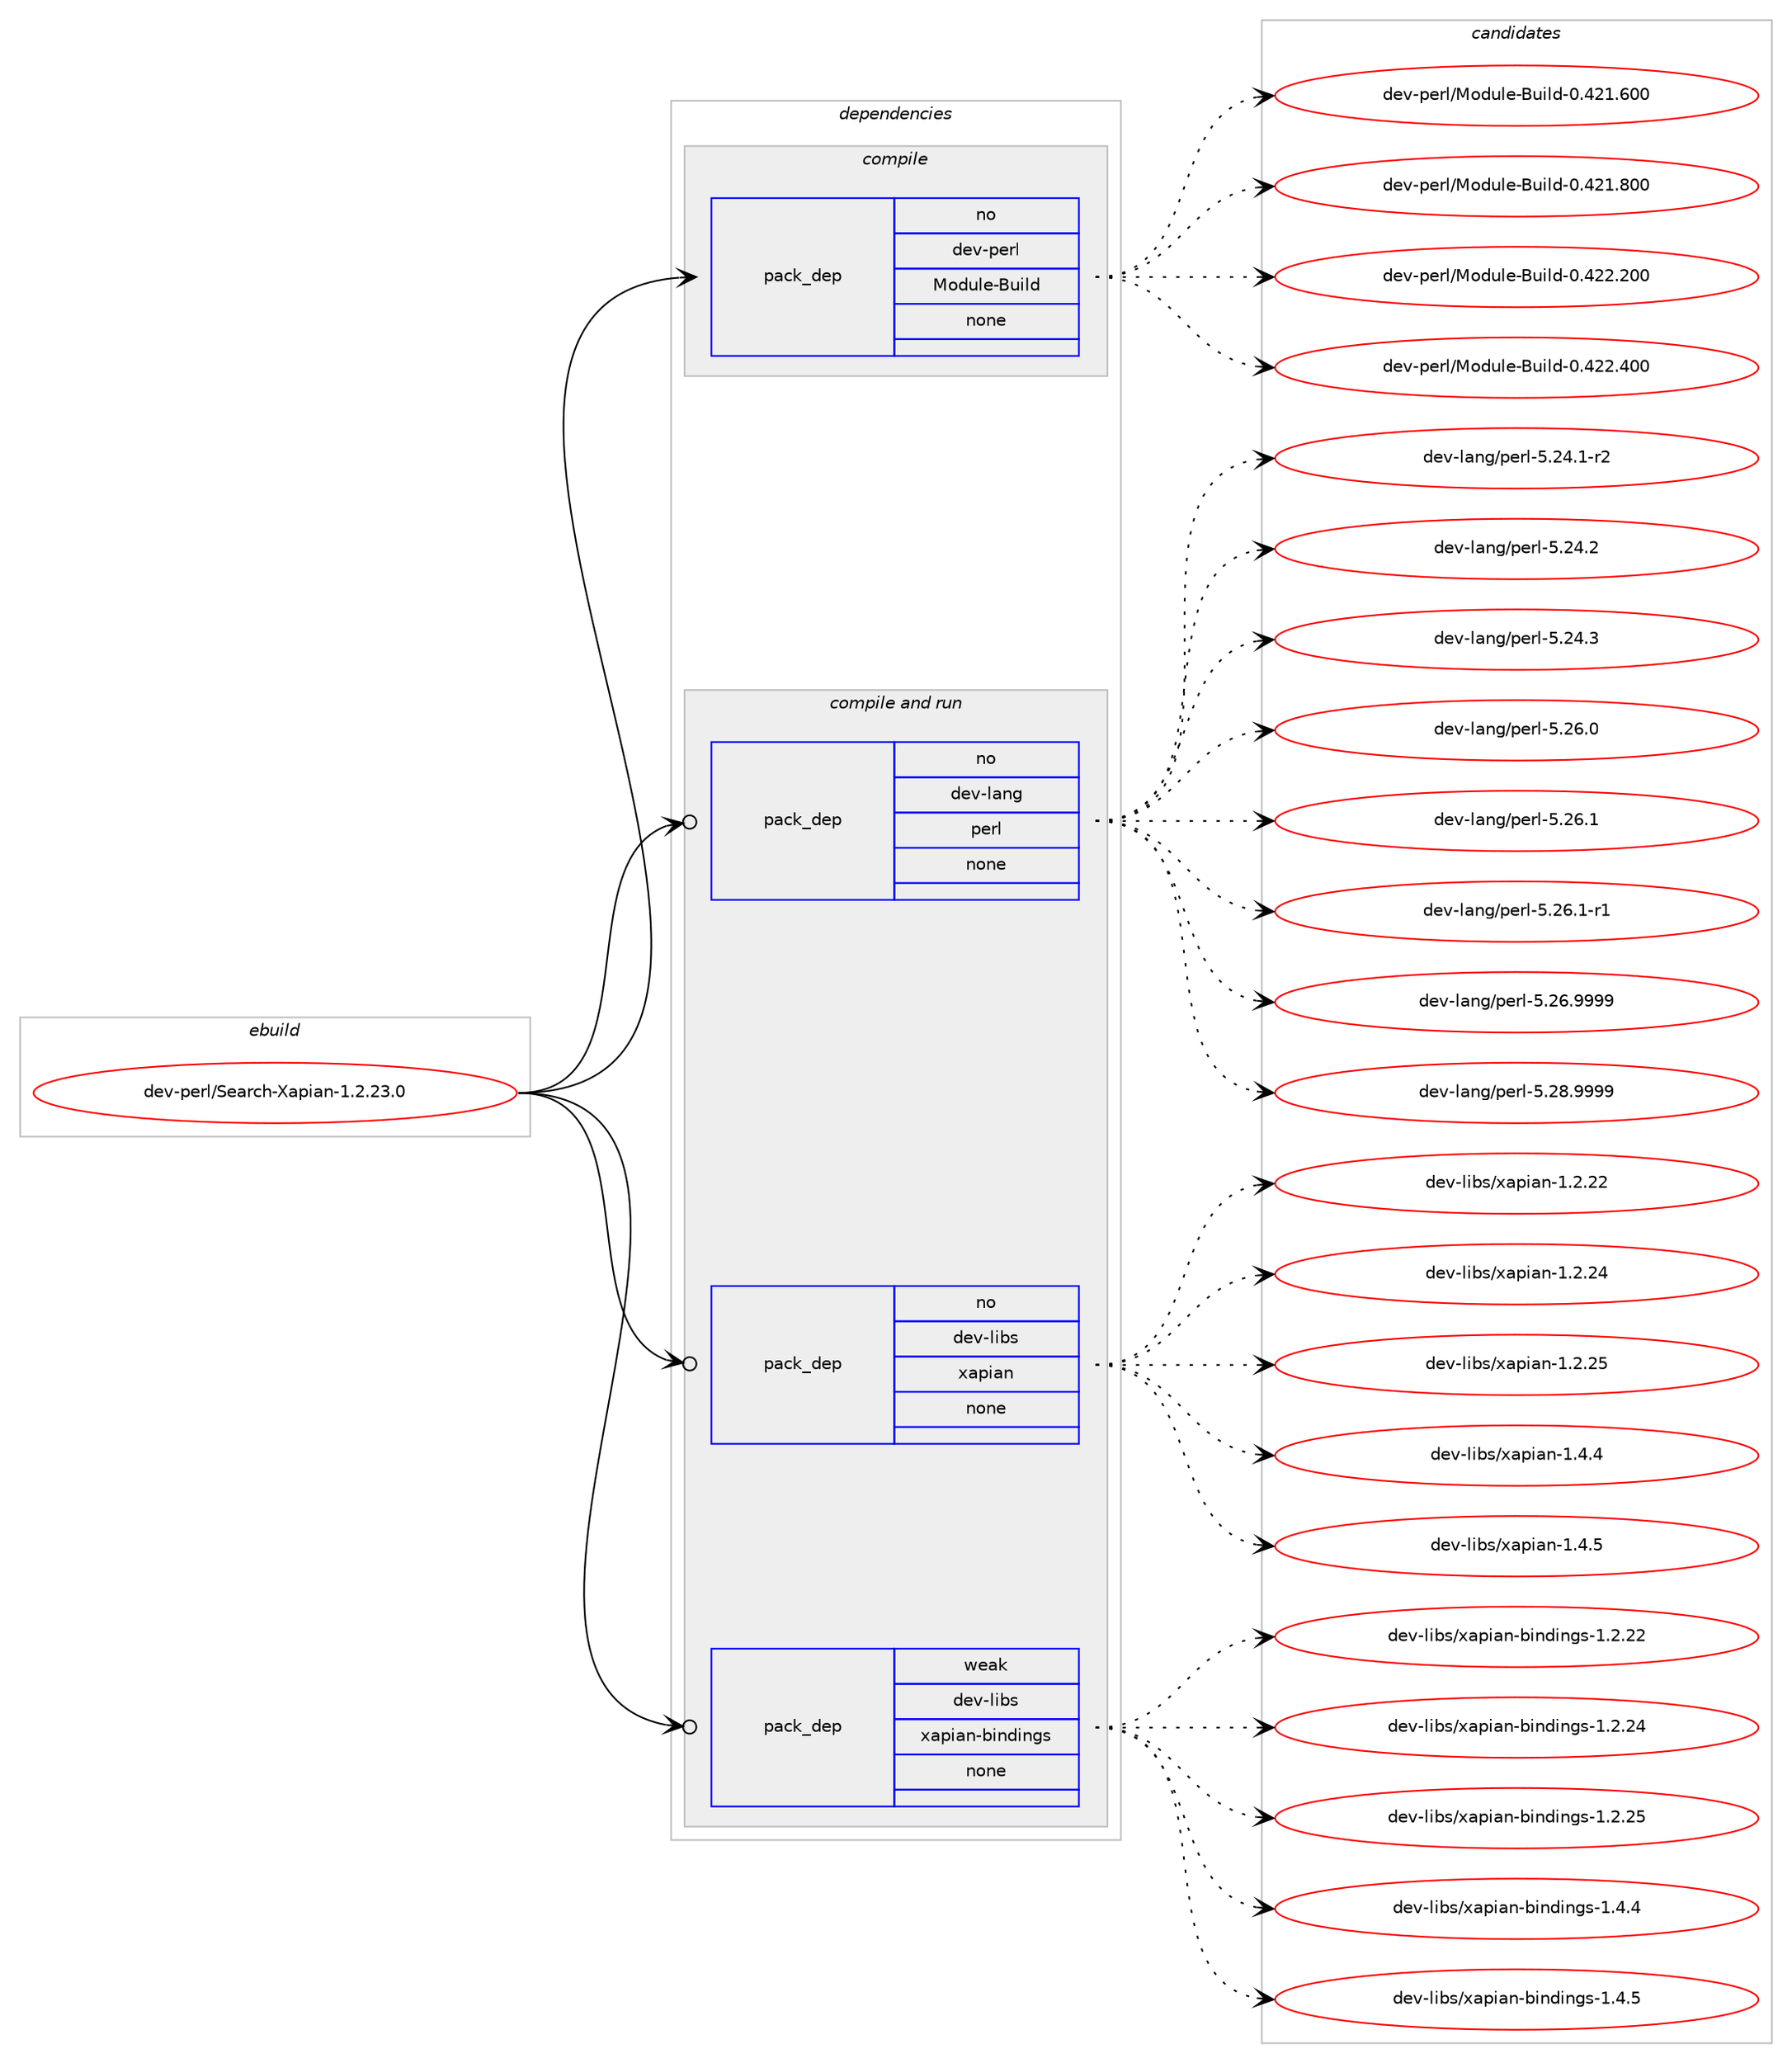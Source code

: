 digraph prolog {

# *************
# Graph options
# *************

newrank=true;
concentrate=true;
compound=true;
graph [rankdir=LR,fontname=Helvetica,fontsize=10,ranksep=1.5];#, ranksep=2.5, nodesep=0.2];
edge  [arrowhead=vee];
node  [fontname=Helvetica,fontsize=10];

# **********
# The ebuild
# **********

subgraph cluster_leftcol {
color=gray;
rank=same;
label=<<i>ebuild</i>>;
id [label="dev-perl/Search-Xapian-1.2.23.0", color=red, width=4, href="../dev-perl/Search-Xapian-1.2.23.0.svg"];
}

# ****************
# The dependencies
# ****************

subgraph cluster_midcol {
color=gray;
label=<<i>dependencies</i>>;
subgraph cluster_compile {
fillcolor="#eeeeee";
style=filled;
label=<<i>compile</i>>;
subgraph pack106726 {
dependency138397 [label=<<TABLE BORDER="0" CELLBORDER="1" CELLSPACING="0" CELLPADDING="4" WIDTH="220"><TR><TD ROWSPAN="6" CELLPADDING="30">pack_dep</TD></TR><TR><TD WIDTH="110">no</TD></TR><TR><TD>dev-perl</TD></TR><TR><TD>Module-Build</TD></TR><TR><TD>none</TD></TR><TR><TD></TD></TR></TABLE>>, shape=none, color=blue];
}
id:e -> dependency138397:w [weight=20,style="solid",arrowhead="vee"];
}
subgraph cluster_compileandrun {
fillcolor="#eeeeee";
style=filled;
label=<<i>compile and run</i>>;
subgraph pack106727 {
dependency138398 [label=<<TABLE BORDER="0" CELLBORDER="1" CELLSPACING="0" CELLPADDING="4" WIDTH="220"><TR><TD ROWSPAN="6" CELLPADDING="30">pack_dep</TD></TR><TR><TD WIDTH="110">no</TD></TR><TR><TD>dev-lang</TD></TR><TR><TD>perl</TD></TR><TR><TD>none</TD></TR><TR><TD></TD></TR></TABLE>>, shape=none, color=blue];
}
id:e -> dependency138398:w [weight=20,style="solid",arrowhead="odotvee"];
subgraph pack106728 {
dependency138399 [label=<<TABLE BORDER="0" CELLBORDER="1" CELLSPACING="0" CELLPADDING="4" WIDTH="220"><TR><TD ROWSPAN="6" CELLPADDING="30">pack_dep</TD></TR><TR><TD WIDTH="110">no</TD></TR><TR><TD>dev-libs</TD></TR><TR><TD>xapian</TD></TR><TR><TD>none</TD></TR><TR><TD></TD></TR></TABLE>>, shape=none, color=blue];
}
id:e -> dependency138399:w [weight=20,style="solid",arrowhead="odotvee"];
subgraph pack106729 {
dependency138400 [label=<<TABLE BORDER="0" CELLBORDER="1" CELLSPACING="0" CELLPADDING="4" WIDTH="220"><TR><TD ROWSPAN="6" CELLPADDING="30">pack_dep</TD></TR><TR><TD WIDTH="110">weak</TD></TR><TR><TD>dev-libs</TD></TR><TR><TD>xapian-bindings</TD></TR><TR><TD>none</TD></TR><TR><TD></TD></TR></TABLE>>, shape=none, color=blue];
}
id:e -> dependency138400:w [weight=20,style="solid",arrowhead="odotvee"];
}
subgraph cluster_run {
fillcolor="#eeeeee";
style=filled;
label=<<i>run</i>>;
}
}

# **************
# The candidates
# **************

subgraph cluster_choices {
rank=same;
color=gray;
label=<<i>candidates</i>>;

subgraph choice106726 {
color=black;
nodesep=1;
choice100101118451121011141084777111100117108101456611710510810045484652504946544848 [label="dev-perl/Module-Build-0.421.600", color=red, width=4,href="../dev-perl/Module-Build-0.421.600.svg"];
choice100101118451121011141084777111100117108101456611710510810045484652504946564848 [label="dev-perl/Module-Build-0.421.800", color=red, width=4,href="../dev-perl/Module-Build-0.421.800.svg"];
choice100101118451121011141084777111100117108101456611710510810045484652505046504848 [label="dev-perl/Module-Build-0.422.200", color=red, width=4,href="../dev-perl/Module-Build-0.422.200.svg"];
choice100101118451121011141084777111100117108101456611710510810045484652505046524848 [label="dev-perl/Module-Build-0.422.400", color=red, width=4,href="../dev-perl/Module-Build-0.422.400.svg"];
dependency138397:e -> choice100101118451121011141084777111100117108101456611710510810045484652504946544848:w [style=dotted,weight="100"];
dependency138397:e -> choice100101118451121011141084777111100117108101456611710510810045484652504946564848:w [style=dotted,weight="100"];
dependency138397:e -> choice100101118451121011141084777111100117108101456611710510810045484652505046504848:w [style=dotted,weight="100"];
dependency138397:e -> choice100101118451121011141084777111100117108101456611710510810045484652505046524848:w [style=dotted,weight="100"];
}
subgraph choice106727 {
color=black;
nodesep=1;
choice100101118451089711010347112101114108455346505246494511450 [label="dev-lang/perl-5.24.1-r2", color=red, width=4,href="../dev-lang/perl-5.24.1-r2.svg"];
choice10010111845108971101034711210111410845534650524650 [label="dev-lang/perl-5.24.2", color=red, width=4,href="../dev-lang/perl-5.24.2.svg"];
choice10010111845108971101034711210111410845534650524651 [label="dev-lang/perl-5.24.3", color=red, width=4,href="../dev-lang/perl-5.24.3.svg"];
choice10010111845108971101034711210111410845534650544648 [label="dev-lang/perl-5.26.0", color=red, width=4,href="../dev-lang/perl-5.26.0.svg"];
choice10010111845108971101034711210111410845534650544649 [label="dev-lang/perl-5.26.1", color=red, width=4,href="../dev-lang/perl-5.26.1.svg"];
choice100101118451089711010347112101114108455346505446494511449 [label="dev-lang/perl-5.26.1-r1", color=red, width=4,href="../dev-lang/perl-5.26.1-r1.svg"];
choice10010111845108971101034711210111410845534650544657575757 [label="dev-lang/perl-5.26.9999", color=red, width=4,href="../dev-lang/perl-5.26.9999.svg"];
choice10010111845108971101034711210111410845534650564657575757 [label="dev-lang/perl-5.28.9999", color=red, width=4,href="../dev-lang/perl-5.28.9999.svg"];
dependency138398:e -> choice100101118451089711010347112101114108455346505246494511450:w [style=dotted,weight="100"];
dependency138398:e -> choice10010111845108971101034711210111410845534650524650:w [style=dotted,weight="100"];
dependency138398:e -> choice10010111845108971101034711210111410845534650524651:w [style=dotted,weight="100"];
dependency138398:e -> choice10010111845108971101034711210111410845534650544648:w [style=dotted,weight="100"];
dependency138398:e -> choice10010111845108971101034711210111410845534650544649:w [style=dotted,weight="100"];
dependency138398:e -> choice100101118451089711010347112101114108455346505446494511449:w [style=dotted,weight="100"];
dependency138398:e -> choice10010111845108971101034711210111410845534650544657575757:w [style=dotted,weight="100"];
dependency138398:e -> choice10010111845108971101034711210111410845534650564657575757:w [style=dotted,weight="100"];
}
subgraph choice106728 {
color=black;
nodesep=1;
choice100101118451081059811547120971121059711045494650465050 [label="dev-libs/xapian-1.2.22", color=red, width=4,href="../dev-libs/xapian-1.2.22.svg"];
choice100101118451081059811547120971121059711045494650465052 [label="dev-libs/xapian-1.2.24", color=red, width=4,href="../dev-libs/xapian-1.2.24.svg"];
choice100101118451081059811547120971121059711045494650465053 [label="dev-libs/xapian-1.2.25", color=red, width=4,href="../dev-libs/xapian-1.2.25.svg"];
choice1001011184510810598115471209711210597110454946524652 [label="dev-libs/xapian-1.4.4", color=red, width=4,href="../dev-libs/xapian-1.4.4.svg"];
choice1001011184510810598115471209711210597110454946524653 [label="dev-libs/xapian-1.4.5", color=red, width=4,href="../dev-libs/xapian-1.4.5.svg"];
dependency138399:e -> choice100101118451081059811547120971121059711045494650465050:w [style=dotted,weight="100"];
dependency138399:e -> choice100101118451081059811547120971121059711045494650465052:w [style=dotted,weight="100"];
dependency138399:e -> choice100101118451081059811547120971121059711045494650465053:w [style=dotted,weight="100"];
dependency138399:e -> choice1001011184510810598115471209711210597110454946524652:w [style=dotted,weight="100"];
dependency138399:e -> choice1001011184510810598115471209711210597110454946524653:w [style=dotted,weight="100"];
}
subgraph choice106729 {
color=black;
nodesep=1;
choice1001011184510810598115471209711210597110459810511010010511010311545494650465050 [label="dev-libs/xapian-bindings-1.2.22", color=red, width=4,href="../dev-libs/xapian-bindings-1.2.22.svg"];
choice1001011184510810598115471209711210597110459810511010010511010311545494650465052 [label="dev-libs/xapian-bindings-1.2.24", color=red, width=4,href="../dev-libs/xapian-bindings-1.2.24.svg"];
choice1001011184510810598115471209711210597110459810511010010511010311545494650465053 [label="dev-libs/xapian-bindings-1.2.25", color=red, width=4,href="../dev-libs/xapian-bindings-1.2.25.svg"];
choice10010111845108105981154712097112105971104598105110100105110103115454946524652 [label="dev-libs/xapian-bindings-1.4.4", color=red, width=4,href="../dev-libs/xapian-bindings-1.4.4.svg"];
choice10010111845108105981154712097112105971104598105110100105110103115454946524653 [label="dev-libs/xapian-bindings-1.4.5", color=red, width=4,href="../dev-libs/xapian-bindings-1.4.5.svg"];
dependency138400:e -> choice1001011184510810598115471209711210597110459810511010010511010311545494650465050:w [style=dotted,weight="100"];
dependency138400:e -> choice1001011184510810598115471209711210597110459810511010010511010311545494650465052:w [style=dotted,weight="100"];
dependency138400:e -> choice1001011184510810598115471209711210597110459810511010010511010311545494650465053:w [style=dotted,weight="100"];
dependency138400:e -> choice10010111845108105981154712097112105971104598105110100105110103115454946524652:w [style=dotted,weight="100"];
dependency138400:e -> choice10010111845108105981154712097112105971104598105110100105110103115454946524653:w [style=dotted,weight="100"];
}
}

}
